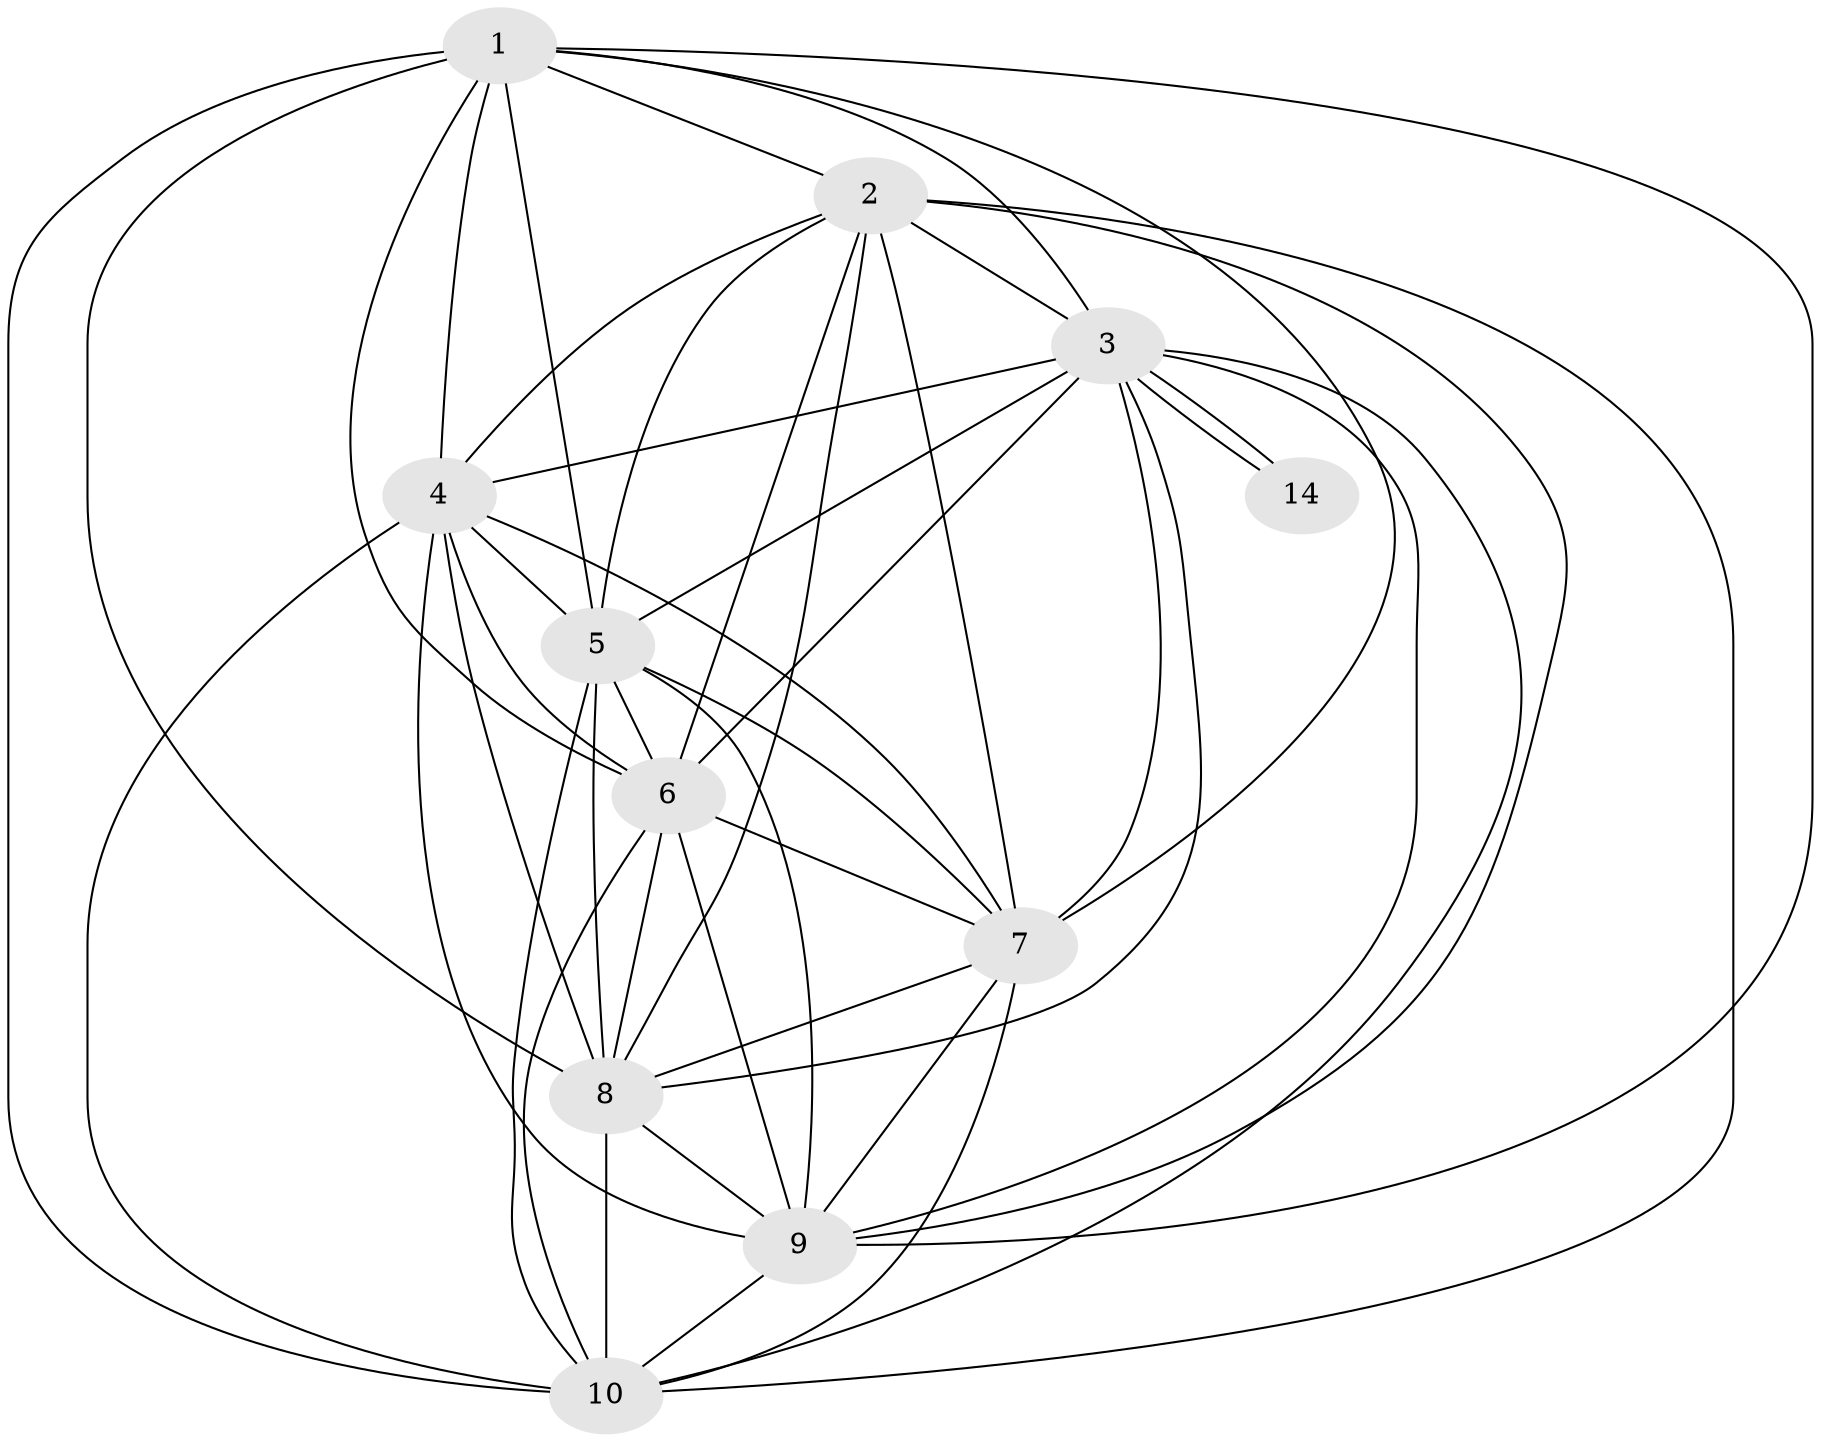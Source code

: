 // Generated by graph-tools (version 1.1) at 2025/46/02/15/25 05:46:28]
// undirected, 11 vertices, 47 edges
graph export_dot {
graph [start="1"]
  node [color=gray90,style=filled];
  1 [super="+12+17+20"];
  2;
  3 [super="+11+13"];
  4 [super="+18"];
  5;
  6 [super="+17"];
  7 [super="+12+13"];
  8 [super="+11+15+19"];
  9 [super="+15+20"];
  10 [super="+16+19"];
  14 [super="+16"];
  1 -- 2;
  1 -- 3;
  1 -- 4;
  1 -- 5;
  1 -- 6;
  1 -- 7;
  1 -- 8;
  1 -- 9;
  1 -- 10;
  2 -- 3;
  2 -- 4;
  2 -- 5;
  2 -- 6;
  2 -- 7;
  2 -- 8;
  2 -- 9;
  2 -- 10;
  3 -- 4;
  3 -- 5;
  3 -- 6;
  3 -- 7;
  3 -- 8;
  3 -- 9;
  3 -- 10;
  3 -- 14;
  3 -- 14;
  4 -- 5;
  4 -- 6;
  4 -- 7;
  4 -- 8;
  4 -- 9;
  4 -- 10;
  5 -- 6;
  5 -- 7;
  5 -- 8;
  5 -- 9;
  5 -- 10;
  6 -- 7;
  6 -- 8;
  6 -- 9;
  6 -- 10;
  7 -- 8;
  7 -- 9;
  7 -- 10;
  8 -- 9;
  8 -- 10;
  9 -- 10;
}
